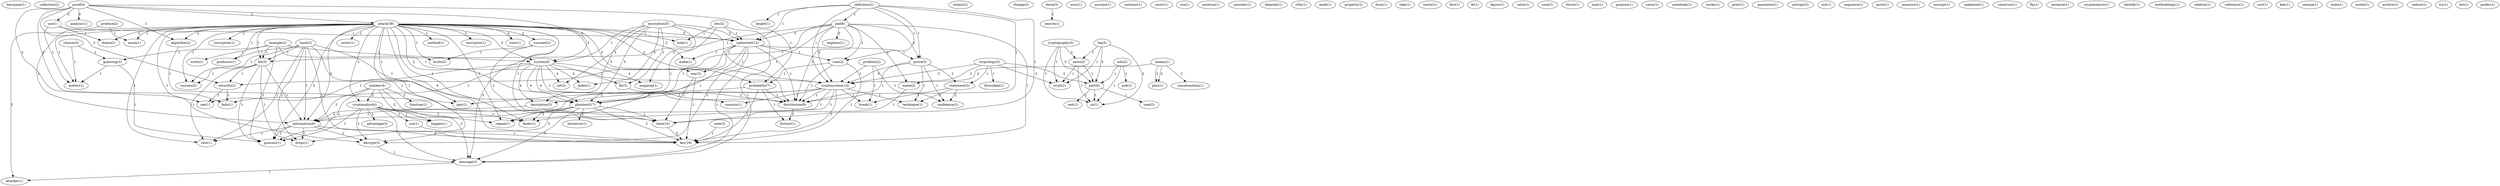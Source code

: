 digraph G {
  keyspace [ label="keyspace(1)" ];
  collection [ label="collection(2)" ];
  problem [ label="problem(2)" ];
  cryptosystem [ label="cryptosystem(14)" ];
  break [ label="break(1)" ];
  confidence [ label="confidence(2)" ];
  output [ label="output(2)" ];
  change [ label="change(2)" ];
  faq [ label="faq(5)" ];
  news [ label="news(2)" ];
  part [ label="part(6)" ];
  crypt [ label="crypt(2)" ];
  xx [ label="xx(1)" ];
  example [ label="example(2)" ];
  guessing [ label="guessing(3)" ];
  system [ label="system(8)" ];
  write [ label="write(1)" ];
  bit [ label="bit(3)" ];
  guesses [ label="guesses(1)" ];
  produce [ label="produce(2)" ];
  moon [ label="moon(1)" ];
  information [ label="information(8)" ];
  number [ label="number(4)" ];
  function [ label="function(1)" ];
  cryptanalyst [ label="cryptanalyst(6)" ];
  happen [ label="happen(1)" ];
  message [ label="message(3)" ];
  force [ label="force(3)" ];
  search [ label="search(1)" ];
  proof [ label="proof(4)" ];
  analysis [ label="analysis(1)" ];
  use [ label="use(1)" ];
  attack [ label="attack(38)" ];
  algorithm [ label="algorithm(2)" ];
  probability [ label="probability(7)" ];
  security [ label="security(2)" ];
  fails [ label="fails(1)" ];
  see [ label="see(1)" ];
  cryptography [ label="cryptography(3)" ];
  encryption [ label="encryption(5)" ];
  ciphertext [ label="ciphertext(12)" ];
  set [ label="set(2)" ];
  index [ label="index(1)" ];
  mapping [ label="mapping(1)" ];
  fix [ label="fix(3)" ];
  decryption [ label="decryption(5)" ];
  plaintext [ label="plaintext(17)" ];
  distribution [ label="distribution(8)" ];
  chance [ label="chance(3)" ];
  matter [ label="matter(1)" ];
  definition [ label="definition(2)" ];
  length [ label="length(1)" ];
  pad [ label="pad(8)" ];
  prove [ label="prove(5)" ];
  sum [ label="sum(2)" ];
  time [ label="time(10)" ];
  ncsu [ label="ncsu(1)" ];
  assume [ label="assume(1)" ];
  explains [ label="explains(1)" ];
  name [ label="name(2)" ];
  key [ label="key(16)" ];
  contrast [ label="contrast(1)" ];
  doesn [ label="doesn(2)" ];
  resist [ label="resist(1)" ];
  rsa [ label="rsa(1)" ];
  notation [ label="notation(1)" ];
  consider [ label="consider(1)" ];
  depends [ label="depends(1)" ];
  lets [ label="lets(2)" ];
  look [ label="look(1)" ];
  repeat [ label="repeat(1)" ];
  series [ label="series(1)" ];
  succeed [ label="succeed(2)" ];
  method [ label="method(1)" ];
  encryptor [ label="encryptor(1)" ];
  tries [ label="tries(1)" ];
  success [ label="success(2)" ];
  make [ label="make(1)" ];
  produces [ label="produces(1)" ];
  corruption [ label="corruption(1)" ];
  pair [ label="pair(1)" ];
  feeds [ label="feeds(1)" ];
  drops [ label="drops(1)" ];
  way [ label="way(2)" ];
  brute [ label="brute(2)" ];
  decrypt [ label="decrypt(3)" ];
  rate [ label="rate(1)" ];
  attacker [ label="attacker(1)" ];
  rtfm [ label="rtfm(1)" ];
  math [ label="math(1)" ];
  property [ label="property(2)" ];
  form [ label="form(1)" ];
  take [ label="take(1)" ];
  statement [ label="statement(3)" ];
  technique [ label="technique(1)" ];
  vector [ label="vector(1)" ];
  fact [ label="fact(1)" ];
  consists [ label="consists(1)" ];
  fit [ label="fit(1)" ];
  figure [ label="figure(1)" ];
  value [ label="value(1)" ];
  cryptology [ label="cryptology(5)" ];
  formulate [ label="formulate(1)" ];
  send [ label="send(1)" ];
  throw [ label="throw(1)" ];
  mail [ label="mail(1)" ];
  means [ label="means(4)" ];
  concatenation [ label="concatenation(1)" ];
  plus [ label="plus(1)" ];
  purpose [ label="purpose(1)" ];
  cares [ label="cares(1)" ];
  hand [ label="hand(2)" ];
  somebody [ label="somebody(1)" ];
  works [ label="works(1)" ];
  print [ label="print(1)" ];
  guarantee [ label="guarantee(1)" ];
  entropy [ label="entropy(3)" ];
  edu [ label="edu(2)" ];
  pub [ label="pub(1)" ];
  mit [ label="mit(1)" ];
  sequence [ label="sequence(1)" ];
  point [ label="point(1)" ];
  measure [ label="measure(1)" ];
  encrypt [ label="encrypt(1)" ];
  explained [ label="explained(1)" ];
  advantage [ label="advantage(3)" ];
  run [ label="run(1)" ];
  construct [ label="construct(1)" ];
  ftp [ label="ftp(1)" ];
  instance [ label="instance(1)" ];
  cryptanalysis [ label="cryptanalysis(1)" ];
  identify [ label="identify(1)" ];
  means [ label="means(1)" ];
  rest [ label="rest(1)" ];
  read [ label="read(1)" ];
  methodology [ label="methodology(1)" ];
  relation [ label="relation(1)" ];
  fortiori [ label="fortiori(1)" ];
  reference [ label="reference(1)" ];
  sort [ label="sort(1)" ];
  kah [ label="kah(1)" ];
  literature [ label="literature(1)" ];
  comma [ label="comma(1)" ];
  state [ label="state(1)" ];
  model [ label="model(1)" ];
  archive [ label="archive(1)" ];
  reduce [ label="reduce(1)" ];
  try [ label="try(1)" ];
  note [ label="note(3)" ];
  list [ label="list(1)" ];
  prefer [ label="prefer(1)" ];
  problem -> cryptosystem [ label="1" ];
  problem -> break [ label="1" ];
  problem -> confidence [ label="1" ];
  faq -> news [ label="1" ];
  faq -> part [ label="5" ];
  faq -> crypt [ label="1" ];
  faq -> xx [ label="2" ];
  example -> guessing [ label="1" ];
  example -> system [ label="1" ];
  example -> write [ label="1" ];
  example -> bit [ label="1" ];
  example -> cryptosystem [ label="1" ];
  example -> guesses [ label="1" ];
  produce -> moon [ label="1" ];
  produce -> information [ label="1" ];
  number -> function [ label="2" ];
  number -> cryptanalyst [ label="2" ];
  number -> happen [ label="2" ];
  number -> information [ label="2" ];
  number -> guesses [ label="2" ];
  number -> message [ label="2" ];
  force -> search [ label="1" ];
  proof -> analysis [ label="2" ];
  proof -> use [ label="2" ];
  proof -> attack [ label="1" ];
  proof -> system [ label="2" ];
  proof -> algorithm [ label="1" ];
  proof -> probability [ label="1" ];
  proof -> security [ label="2" ];
  proof -> fails [ label="2" ];
  proof -> see [ label="2" ];
  cryptography -> news [ label="1" ];
  cryptography -> part [ label="3" ];
  cryptography -> crypt [ label="1" ];
  cryptography -> xx [ label="1" ];
  encryption -> ciphertext [ label="3" ];
  encryption -> system [ label="1" ];
  encryption -> set [ label="3" ];
  encryption -> index [ label="3" ];
  encryption -> mapping [ label="3" ];
  encryption -> fix [ label="1" ];
  encryption -> decryption [ label="3" ];
  encryption -> plaintext [ label="3" ];
  encryption -> distribution [ label="1" ];
  chance -> guessing [ label="1" ];
  chance -> matter [ label="1" ];
  definition -> length [ label="1" ];
  definition -> pad [ label="1" ];
  definition -> ciphertext [ label="1" ];
  definition -> prove [ label="1" ];
  definition -> sum [ label="1" ];
  definition -> cryptosystem [ label="1" ];
  definition -> distribution [ label="1" ];
  definition -> time [ label="1" ];
  guessing -> matter [ label="1" ];
  guessing -> guesses [ label="1" ];
  pad -> ciphertext [ label="3" ];
  pad -> explains [ label="2" ];
  pad -> prove [ label="2" ];
  pad -> sum [ label="2" ];
  pad -> bit [ label="1" ];
  pad -> cryptosystem [ label="2" ];
  pad -> name [ label="2" ];
  pad -> plaintext [ label="1" ];
  pad -> security [ label="1" ];
  pad -> distribution [ label="2" ];
  pad -> key [ label="1" ];
  use -> matter [ label="1" ];
  use -> ciphertext [ label="1" ];
  use -> doesn [ label="1" ];
  lets -> ciphertext [ label="1" ];
  lets -> look [ label="1" ];
  lets -> repeat [ label="1" ];
  lets -> message [ label="1" ];
  attack -> moon [ label="1" ];
  attack -> matter [ label="1" ];
  attack -> series [ label="1" ];
  attack -> ciphertext [ label="5" ];
  attack -> look [ label="1" ];
  attack -> system [ label="3" ];
  attack -> succeed [ label="2" ];
  attack -> method [ label="1" ];
  attack -> encryptor [ label="1" ];
  attack -> algorithm [ label="2" ];
  attack -> bit [ label="1" ];
  attack -> cryptanalyst [ label="2" ];
  attack -> tries [ label="2" ];
  attack -> repeat [ label="1" ];
  attack -> cryptosystem [ label="2" ];
  attack -> probability [ label="3" ];
  attack -> success [ label="1" ];
  attack -> make [ label="2" ];
  attack -> plaintext [ label="2" ];
  attack -> produces [ label="1" ];
  attack -> corruption [ label="2" ];
  attack -> pair [ label="1" ];
  attack -> feeds [ label="1" ];
  attack -> information [ label="3" ];
  attack -> drops [ label="1" ];
  attack -> doesn [ label="2" ];
  attack -> way [ label="2" ];
  attack -> guesses [ label="2" ];
  attack -> brute [ label="1" ];
  attack -> decrypt [ label="1" ];
  attack -> message [ label="3" ];
  attack -> time [ label="1" ];
  attack -> rate [ label="1" ];
  attack -> attacker [ label="2" ];
  attack -> key [ label="4" ];
  ciphertext -> prove [ label="1" ];
  ciphertext -> sum [ label="1" ];
  ciphertext -> repeat [ label="1" ];
  ciphertext -> make [ label="1" ];
  ciphertext -> plaintext [ label="1" ];
  ciphertext -> way [ label="1" ];
  ciphertext -> distribution [ label="1" ];
  ciphertext -> decrypt [ label="1" ];
  ciphertext -> message [ label="1" ];
  prove -> cryptosystem [ label="3" ];
  prove -> statement [ label="2" ];
  prove -> technique [ label="1" ];
  prove -> distribution [ label="1" ];
  prove -> confidence [ label="1" ];
  system -> set [ label="4" ];
  system -> index [ label="4" ];
  system -> mapping [ label="4" ];
  system -> fix [ label="1" ];
  system -> consists [ label="4" ];
  system -> decryption [ label="4" ];
  system -> plaintext [ label="4" ];
  system -> distribution [ label="1" ];
  system -> fails [ label="1" ];
  system -> see [ label="1" ];
  news -> part [ label="1" ];
  news -> crypt [ label="1" ];
  news -> xx [ label="1" ];
  succeed -> brute [ label="1" ];
  succeed -> time [ label="1" ];
  cryptology -> cryptosystem [ label="2" ];
  cryptology -> part [ label="2" ];
  cryptology -> crypt [ label="2" ];
  cryptology -> statement [ label="1" ];
  cryptology -> name [ label="2" ];
  cryptology -> formulate [ label="1" ];
  means -> concatenation [ label="2" ];
  means -> cryptosystem [ label="2" ];
  means -> plus [ label="2" ];
  sum -> probability [ label="1" ];
  sum -> distribution [ label="1" ];
  sum -> key [ label="1" ];
  hand -> bit [ label="1" ];
  hand -> success [ label="1" ];
  hand -> plaintext [ label="1" ];
  hand -> produces [ label="1" ];
  hand -> information [ label="1" ];
  hand -> drops [ label="1" ];
  hand -> time [ label="1" ];
  hand -> rate [ label="1" ];
  hand -> key [ label="1" ];
  edu -> part [ label="1" ];
  edu -> xx [ label="1" ];
  edu -> pub [ label="1" ];
  algorithm -> pair [ label="1" ];
  bit -> success [ label="1" ];
  bit -> security [ label="1" ];
  bit -> information [ label="1" ];
  bit -> drops [ label="1" ];
  bit -> guesses [ label="1" ];
  bit -> rate [ label="1" ];
  cryptanalyst -> repeat [ label="1" ];
  cryptanalyst -> happen [ label="1" ];
  cryptanalyst -> feeds [ label="1" ];
  cryptanalyst -> advantage [ label="1" ];
  cryptanalyst -> guesses [ label="1" ];
  cryptanalyst -> decrypt [ label="2" ];
  cryptanalyst -> message [ label="1" ];
  cryptanalyst -> run [ label="1" ];
  fix -> distribution [ label="2" ];
  cryptosystem -> consists [ label="1" ];
  cryptosystem -> decryption [ label="1" ];
  cryptosystem -> plaintext [ label="1" ];
  cryptosystem -> break [ label="1" ];
  cryptosystem -> feeds [ label="1" ];
  cryptosystem -> information [ label="1" ];
  cryptosystem -> technique [ label="1" ];
  cryptosystem -> distribution [ label="1" ];
  cryptosystem -> key [ label="1" ];
  means -> plus [ label="2" ];
  part -> rest [ label="1" ];
  part -> xx [ label="1" ];
  part -> read [ label="1" ];
  decryption -> information [ label="2" ];
  probability -> pair [ label="2" ];
  probability -> distribution [ label="1" ];
  probability -> key [ label="1" ];
  probability -> fortiori [ label="1" ];
  statement -> break [ label="1" ];
  statement -> technique [ label="1" ];
  statement -> confidence [ label="2" ];
  name -> time [ label="1" ];
  plaintext -> feeds [ label="1" ];
  plaintext -> literature [ label="1" ];
  plaintext -> information [ label="2" ];
  plaintext -> decrypt [ label="3" ];
  plaintext -> message [ label="3" ];
  plaintext -> time [ label="1" ];
  plaintext -> key [ label="2" ];
  security -> fails [ label="1" ];
  security -> see [ label="1" ];
  information -> drops [ label="1" ];
  information -> guesses [ label="1" ];
  information -> decrypt [ label="1" ];
  information -> rate [ label="1" ];
  information -> key [ label="4" ];
  way -> time [ label="1" ];
  way -> key [ label="1" ];
  distribution -> fortiori [ label="3" ];
  decrypt -> message [ label="1" ];
  message -> attacker [ label="1" ];
  note -> key [ label="1" ];
  run -> key [ label="1" ];
  time -> key [ label="2" ];
}
